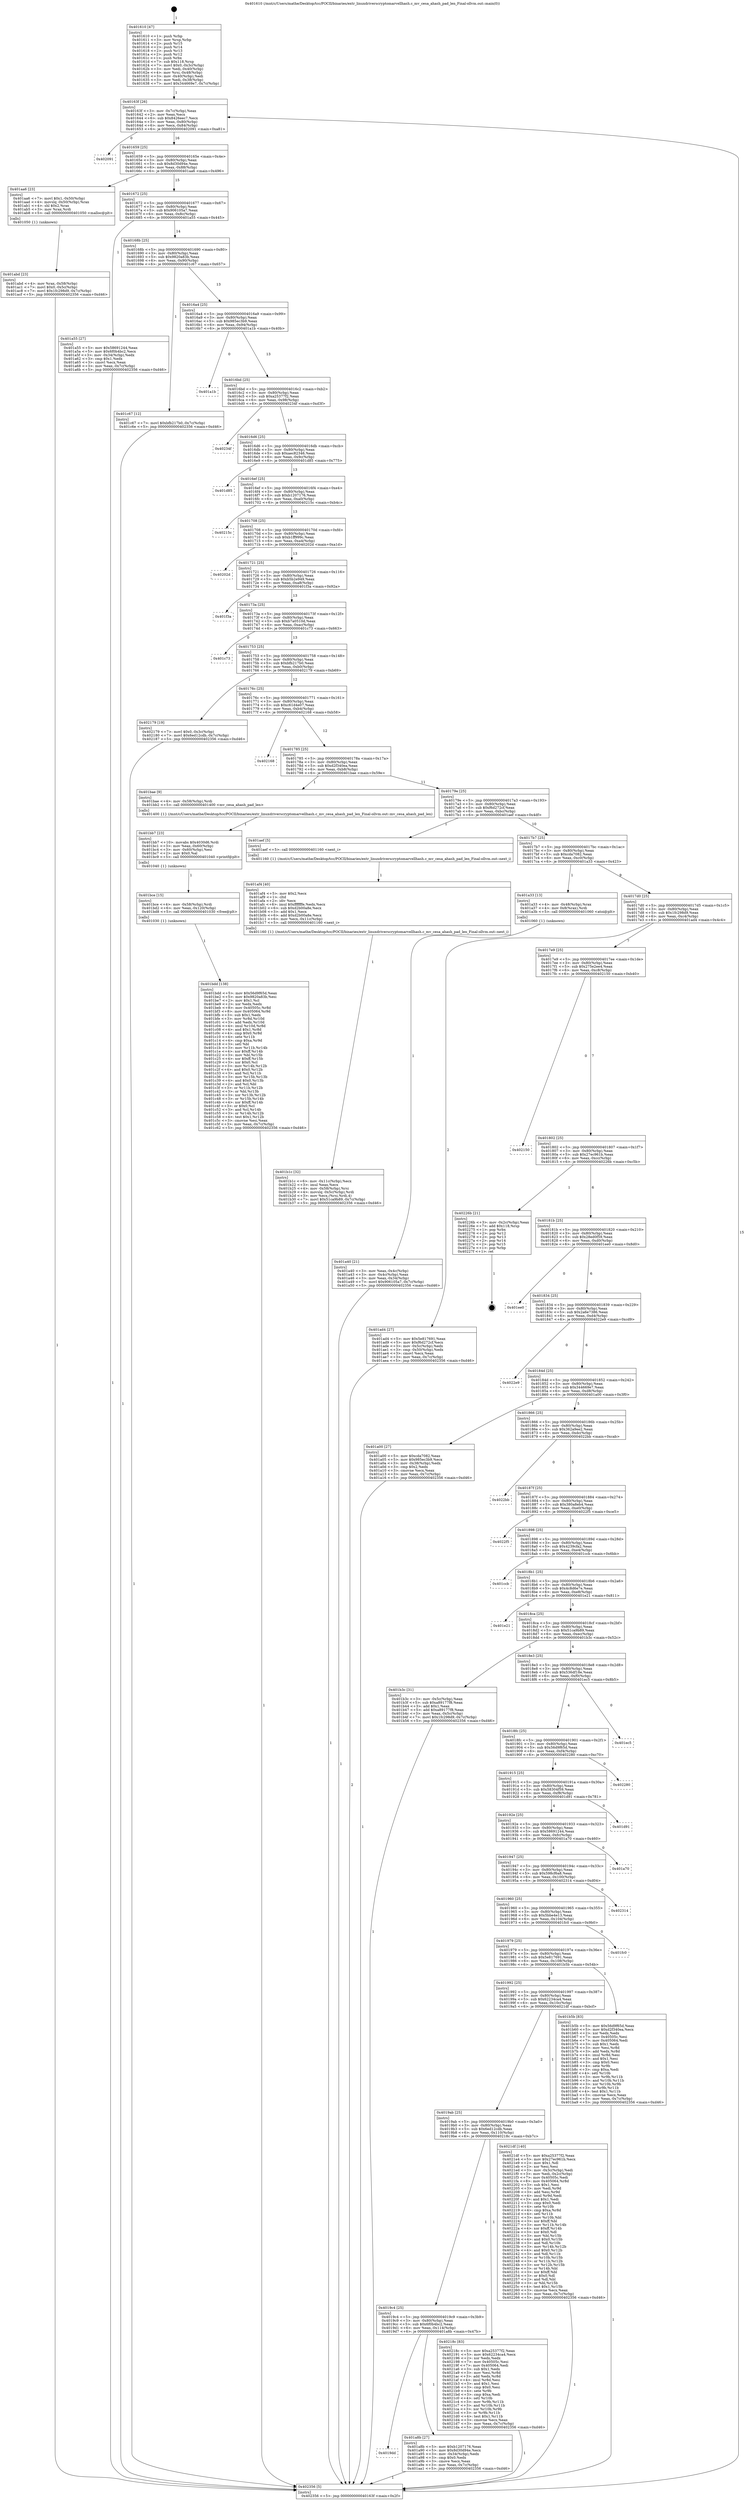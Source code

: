 digraph "0x401610" {
  label = "0x401610 (/mnt/c/Users/mathe/Desktop/tcc/POCII/binaries/extr_linuxdriverscryptomarvellhash.c_mv_cesa_ahash_pad_len_Final-ollvm.out::main(0))"
  labelloc = "t"
  node[shape=record]

  Entry [label="",width=0.3,height=0.3,shape=circle,fillcolor=black,style=filled]
  "0x40163f" [label="{
     0x40163f [26]\l
     | [instrs]\l
     &nbsp;&nbsp;0x40163f \<+3\>: mov -0x7c(%rbp),%eax\l
     &nbsp;&nbsp;0x401642 \<+2\>: mov %eax,%ecx\l
     &nbsp;&nbsp;0x401644 \<+6\>: sub $0x8426eec7,%ecx\l
     &nbsp;&nbsp;0x40164a \<+3\>: mov %eax,-0x80(%rbp)\l
     &nbsp;&nbsp;0x40164d \<+6\>: mov %ecx,-0x84(%rbp)\l
     &nbsp;&nbsp;0x401653 \<+6\>: je 0000000000402091 \<main+0xa81\>\l
  }"]
  "0x402091" [label="{
     0x402091\l
  }", style=dashed]
  "0x401659" [label="{
     0x401659 [25]\l
     | [instrs]\l
     &nbsp;&nbsp;0x401659 \<+5\>: jmp 000000000040165e \<main+0x4e\>\l
     &nbsp;&nbsp;0x40165e \<+3\>: mov -0x80(%rbp),%eax\l
     &nbsp;&nbsp;0x401661 \<+5\>: sub $0x8d30d94e,%eax\l
     &nbsp;&nbsp;0x401666 \<+6\>: mov %eax,-0x88(%rbp)\l
     &nbsp;&nbsp;0x40166c \<+6\>: je 0000000000401aa6 \<main+0x496\>\l
  }"]
  Exit [label="",width=0.3,height=0.3,shape=circle,fillcolor=black,style=filled,peripheries=2]
  "0x401aa6" [label="{
     0x401aa6 [23]\l
     | [instrs]\l
     &nbsp;&nbsp;0x401aa6 \<+7\>: movl $0x1,-0x50(%rbp)\l
     &nbsp;&nbsp;0x401aad \<+4\>: movslq -0x50(%rbp),%rax\l
     &nbsp;&nbsp;0x401ab1 \<+4\>: shl $0x2,%rax\l
     &nbsp;&nbsp;0x401ab5 \<+3\>: mov %rax,%rdi\l
     &nbsp;&nbsp;0x401ab8 \<+5\>: call 0000000000401050 \<malloc@plt\>\l
     | [calls]\l
     &nbsp;&nbsp;0x401050 \{1\} (unknown)\l
  }"]
  "0x401672" [label="{
     0x401672 [25]\l
     | [instrs]\l
     &nbsp;&nbsp;0x401672 \<+5\>: jmp 0000000000401677 \<main+0x67\>\l
     &nbsp;&nbsp;0x401677 \<+3\>: mov -0x80(%rbp),%eax\l
     &nbsp;&nbsp;0x40167a \<+5\>: sub $0x906105a7,%eax\l
     &nbsp;&nbsp;0x40167f \<+6\>: mov %eax,-0x8c(%rbp)\l
     &nbsp;&nbsp;0x401685 \<+6\>: je 0000000000401a55 \<main+0x445\>\l
  }"]
  "0x401bdd" [label="{
     0x401bdd [138]\l
     | [instrs]\l
     &nbsp;&nbsp;0x401bdd \<+5\>: mov $0x56d9f65d,%eax\l
     &nbsp;&nbsp;0x401be2 \<+5\>: mov $0x9820a83b,%esi\l
     &nbsp;&nbsp;0x401be7 \<+2\>: mov $0x1,%cl\l
     &nbsp;&nbsp;0x401be9 \<+2\>: xor %edx,%edx\l
     &nbsp;&nbsp;0x401beb \<+8\>: mov 0x40505c,%r8d\l
     &nbsp;&nbsp;0x401bf3 \<+8\>: mov 0x405064,%r9d\l
     &nbsp;&nbsp;0x401bfb \<+3\>: sub $0x1,%edx\l
     &nbsp;&nbsp;0x401bfe \<+3\>: mov %r8d,%r10d\l
     &nbsp;&nbsp;0x401c01 \<+3\>: add %edx,%r10d\l
     &nbsp;&nbsp;0x401c04 \<+4\>: imul %r10d,%r8d\l
     &nbsp;&nbsp;0x401c08 \<+4\>: and $0x1,%r8d\l
     &nbsp;&nbsp;0x401c0c \<+4\>: cmp $0x0,%r8d\l
     &nbsp;&nbsp;0x401c10 \<+4\>: sete %r11b\l
     &nbsp;&nbsp;0x401c14 \<+4\>: cmp $0xa,%r9d\l
     &nbsp;&nbsp;0x401c18 \<+3\>: setl %bl\l
     &nbsp;&nbsp;0x401c1b \<+3\>: mov %r11b,%r14b\l
     &nbsp;&nbsp;0x401c1e \<+4\>: xor $0xff,%r14b\l
     &nbsp;&nbsp;0x401c22 \<+3\>: mov %bl,%r15b\l
     &nbsp;&nbsp;0x401c25 \<+4\>: xor $0xff,%r15b\l
     &nbsp;&nbsp;0x401c29 \<+3\>: xor $0x0,%cl\l
     &nbsp;&nbsp;0x401c2c \<+3\>: mov %r14b,%r12b\l
     &nbsp;&nbsp;0x401c2f \<+4\>: and $0x0,%r12b\l
     &nbsp;&nbsp;0x401c33 \<+3\>: and %cl,%r11b\l
     &nbsp;&nbsp;0x401c36 \<+3\>: mov %r15b,%r13b\l
     &nbsp;&nbsp;0x401c39 \<+4\>: and $0x0,%r13b\l
     &nbsp;&nbsp;0x401c3d \<+2\>: and %cl,%bl\l
     &nbsp;&nbsp;0x401c3f \<+3\>: or %r11b,%r12b\l
     &nbsp;&nbsp;0x401c42 \<+3\>: or %bl,%r13b\l
     &nbsp;&nbsp;0x401c45 \<+3\>: xor %r13b,%r12b\l
     &nbsp;&nbsp;0x401c48 \<+3\>: or %r15b,%r14b\l
     &nbsp;&nbsp;0x401c4b \<+4\>: xor $0xff,%r14b\l
     &nbsp;&nbsp;0x401c4f \<+3\>: or $0x0,%cl\l
     &nbsp;&nbsp;0x401c52 \<+3\>: and %cl,%r14b\l
     &nbsp;&nbsp;0x401c55 \<+3\>: or %r14b,%r12b\l
     &nbsp;&nbsp;0x401c58 \<+4\>: test $0x1,%r12b\l
     &nbsp;&nbsp;0x401c5c \<+3\>: cmovne %esi,%eax\l
     &nbsp;&nbsp;0x401c5f \<+3\>: mov %eax,-0x7c(%rbp)\l
     &nbsp;&nbsp;0x401c62 \<+5\>: jmp 0000000000402356 \<main+0xd46\>\l
  }"]
  "0x401a55" [label="{
     0x401a55 [27]\l
     | [instrs]\l
     &nbsp;&nbsp;0x401a55 \<+5\>: mov $0x58691244,%eax\l
     &nbsp;&nbsp;0x401a5a \<+5\>: mov $0x6f0b4bc2,%ecx\l
     &nbsp;&nbsp;0x401a5f \<+3\>: mov -0x34(%rbp),%edx\l
     &nbsp;&nbsp;0x401a62 \<+3\>: cmp $0x1,%edx\l
     &nbsp;&nbsp;0x401a65 \<+3\>: cmovl %ecx,%eax\l
     &nbsp;&nbsp;0x401a68 \<+3\>: mov %eax,-0x7c(%rbp)\l
     &nbsp;&nbsp;0x401a6b \<+5\>: jmp 0000000000402356 \<main+0xd46\>\l
  }"]
  "0x40168b" [label="{
     0x40168b [25]\l
     | [instrs]\l
     &nbsp;&nbsp;0x40168b \<+5\>: jmp 0000000000401690 \<main+0x80\>\l
     &nbsp;&nbsp;0x401690 \<+3\>: mov -0x80(%rbp),%eax\l
     &nbsp;&nbsp;0x401693 \<+5\>: sub $0x9820a83b,%eax\l
     &nbsp;&nbsp;0x401698 \<+6\>: mov %eax,-0x90(%rbp)\l
     &nbsp;&nbsp;0x40169e \<+6\>: je 0000000000401c67 \<main+0x657\>\l
  }"]
  "0x401bce" [label="{
     0x401bce [15]\l
     | [instrs]\l
     &nbsp;&nbsp;0x401bce \<+4\>: mov -0x58(%rbp),%rdi\l
     &nbsp;&nbsp;0x401bd2 \<+6\>: mov %eax,-0x120(%rbp)\l
     &nbsp;&nbsp;0x401bd8 \<+5\>: call 0000000000401030 \<free@plt\>\l
     | [calls]\l
     &nbsp;&nbsp;0x401030 \{1\} (unknown)\l
  }"]
  "0x401c67" [label="{
     0x401c67 [12]\l
     | [instrs]\l
     &nbsp;&nbsp;0x401c67 \<+7\>: movl $0xbfb217b0,-0x7c(%rbp)\l
     &nbsp;&nbsp;0x401c6e \<+5\>: jmp 0000000000402356 \<main+0xd46\>\l
  }"]
  "0x4016a4" [label="{
     0x4016a4 [25]\l
     | [instrs]\l
     &nbsp;&nbsp;0x4016a4 \<+5\>: jmp 00000000004016a9 \<main+0x99\>\l
     &nbsp;&nbsp;0x4016a9 \<+3\>: mov -0x80(%rbp),%eax\l
     &nbsp;&nbsp;0x4016ac \<+5\>: sub $0x985ec3b9,%eax\l
     &nbsp;&nbsp;0x4016b1 \<+6\>: mov %eax,-0x94(%rbp)\l
     &nbsp;&nbsp;0x4016b7 \<+6\>: je 0000000000401a1b \<main+0x40b\>\l
  }"]
  "0x401bb7" [label="{
     0x401bb7 [23]\l
     | [instrs]\l
     &nbsp;&nbsp;0x401bb7 \<+10\>: movabs $0x4030d6,%rdi\l
     &nbsp;&nbsp;0x401bc1 \<+3\>: mov %eax,-0x60(%rbp)\l
     &nbsp;&nbsp;0x401bc4 \<+3\>: mov -0x60(%rbp),%esi\l
     &nbsp;&nbsp;0x401bc7 \<+2\>: mov $0x0,%al\l
     &nbsp;&nbsp;0x401bc9 \<+5\>: call 0000000000401040 \<printf@plt\>\l
     | [calls]\l
     &nbsp;&nbsp;0x401040 \{1\} (unknown)\l
  }"]
  "0x401a1b" [label="{
     0x401a1b\l
  }", style=dashed]
  "0x4016bd" [label="{
     0x4016bd [25]\l
     | [instrs]\l
     &nbsp;&nbsp;0x4016bd \<+5\>: jmp 00000000004016c2 \<main+0xb2\>\l
     &nbsp;&nbsp;0x4016c2 \<+3\>: mov -0x80(%rbp),%eax\l
     &nbsp;&nbsp;0x4016c5 \<+5\>: sub $0xa25377f2,%eax\l
     &nbsp;&nbsp;0x4016ca \<+6\>: mov %eax,-0x98(%rbp)\l
     &nbsp;&nbsp;0x4016d0 \<+6\>: je 000000000040234f \<main+0xd3f\>\l
  }"]
  "0x401b1c" [label="{
     0x401b1c [32]\l
     | [instrs]\l
     &nbsp;&nbsp;0x401b1c \<+6\>: mov -0x11c(%rbp),%ecx\l
     &nbsp;&nbsp;0x401b22 \<+3\>: imul %eax,%ecx\l
     &nbsp;&nbsp;0x401b25 \<+4\>: mov -0x58(%rbp),%rsi\l
     &nbsp;&nbsp;0x401b29 \<+4\>: movslq -0x5c(%rbp),%rdi\l
     &nbsp;&nbsp;0x401b2d \<+3\>: mov %ecx,(%rsi,%rdi,4)\l
     &nbsp;&nbsp;0x401b30 \<+7\>: movl $0x51ca9b89,-0x7c(%rbp)\l
     &nbsp;&nbsp;0x401b37 \<+5\>: jmp 0000000000402356 \<main+0xd46\>\l
  }"]
  "0x40234f" [label="{
     0x40234f\l
  }", style=dashed]
  "0x4016d6" [label="{
     0x4016d6 [25]\l
     | [instrs]\l
     &nbsp;&nbsp;0x4016d6 \<+5\>: jmp 00000000004016db \<main+0xcb\>\l
     &nbsp;&nbsp;0x4016db \<+3\>: mov -0x80(%rbp),%eax\l
     &nbsp;&nbsp;0x4016de \<+5\>: sub $0xaec82346,%eax\l
     &nbsp;&nbsp;0x4016e3 \<+6\>: mov %eax,-0x9c(%rbp)\l
     &nbsp;&nbsp;0x4016e9 \<+6\>: je 0000000000401d85 \<main+0x775\>\l
  }"]
  "0x401af4" [label="{
     0x401af4 [40]\l
     | [instrs]\l
     &nbsp;&nbsp;0x401af4 \<+5\>: mov $0x2,%ecx\l
     &nbsp;&nbsp;0x401af9 \<+1\>: cltd\l
     &nbsp;&nbsp;0x401afa \<+2\>: idiv %ecx\l
     &nbsp;&nbsp;0x401afc \<+6\>: imul $0xfffffffe,%edx,%ecx\l
     &nbsp;&nbsp;0x401b02 \<+6\>: sub $0xd2b00a8e,%ecx\l
     &nbsp;&nbsp;0x401b08 \<+3\>: add $0x1,%ecx\l
     &nbsp;&nbsp;0x401b0b \<+6\>: add $0xd2b00a8e,%ecx\l
     &nbsp;&nbsp;0x401b11 \<+6\>: mov %ecx,-0x11c(%rbp)\l
     &nbsp;&nbsp;0x401b17 \<+5\>: call 0000000000401160 \<next_i\>\l
     | [calls]\l
     &nbsp;&nbsp;0x401160 \{1\} (/mnt/c/Users/mathe/Desktop/tcc/POCII/binaries/extr_linuxdriverscryptomarvellhash.c_mv_cesa_ahash_pad_len_Final-ollvm.out::next_i)\l
  }"]
  "0x401d85" [label="{
     0x401d85\l
  }", style=dashed]
  "0x4016ef" [label="{
     0x4016ef [25]\l
     | [instrs]\l
     &nbsp;&nbsp;0x4016ef \<+5\>: jmp 00000000004016f4 \<main+0xe4\>\l
     &nbsp;&nbsp;0x4016f4 \<+3\>: mov -0x80(%rbp),%eax\l
     &nbsp;&nbsp;0x4016f7 \<+5\>: sub $0xb1207176,%eax\l
     &nbsp;&nbsp;0x4016fc \<+6\>: mov %eax,-0xa0(%rbp)\l
     &nbsp;&nbsp;0x401702 \<+6\>: je 000000000040215c \<main+0xb4c\>\l
  }"]
  "0x401abd" [label="{
     0x401abd [23]\l
     | [instrs]\l
     &nbsp;&nbsp;0x401abd \<+4\>: mov %rax,-0x58(%rbp)\l
     &nbsp;&nbsp;0x401ac1 \<+7\>: movl $0x0,-0x5c(%rbp)\l
     &nbsp;&nbsp;0x401ac8 \<+7\>: movl $0x1fc298d9,-0x7c(%rbp)\l
     &nbsp;&nbsp;0x401acf \<+5\>: jmp 0000000000402356 \<main+0xd46\>\l
  }"]
  "0x40215c" [label="{
     0x40215c\l
  }", style=dashed]
  "0x401708" [label="{
     0x401708 [25]\l
     | [instrs]\l
     &nbsp;&nbsp;0x401708 \<+5\>: jmp 000000000040170d \<main+0xfd\>\l
     &nbsp;&nbsp;0x40170d \<+3\>: mov -0x80(%rbp),%eax\l
     &nbsp;&nbsp;0x401710 \<+5\>: sub $0xb1ff999c,%eax\l
     &nbsp;&nbsp;0x401715 \<+6\>: mov %eax,-0xa4(%rbp)\l
     &nbsp;&nbsp;0x40171b \<+6\>: je 000000000040202d \<main+0xa1d\>\l
  }"]
  "0x4019dd" [label="{
     0x4019dd\l
  }", style=dashed]
  "0x40202d" [label="{
     0x40202d\l
  }", style=dashed]
  "0x401721" [label="{
     0x401721 [25]\l
     | [instrs]\l
     &nbsp;&nbsp;0x401721 \<+5\>: jmp 0000000000401726 \<main+0x116\>\l
     &nbsp;&nbsp;0x401726 \<+3\>: mov -0x80(%rbp),%eax\l
     &nbsp;&nbsp;0x401729 \<+5\>: sub $0xb5b2e949,%eax\l
     &nbsp;&nbsp;0x40172e \<+6\>: mov %eax,-0xa8(%rbp)\l
     &nbsp;&nbsp;0x401734 \<+6\>: je 0000000000401f3a \<main+0x92a\>\l
  }"]
  "0x401a8b" [label="{
     0x401a8b [27]\l
     | [instrs]\l
     &nbsp;&nbsp;0x401a8b \<+5\>: mov $0xb1207176,%eax\l
     &nbsp;&nbsp;0x401a90 \<+5\>: mov $0x8d30d94e,%ecx\l
     &nbsp;&nbsp;0x401a95 \<+3\>: mov -0x34(%rbp),%edx\l
     &nbsp;&nbsp;0x401a98 \<+3\>: cmp $0x0,%edx\l
     &nbsp;&nbsp;0x401a9b \<+3\>: cmove %ecx,%eax\l
     &nbsp;&nbsp;0x401a9e \<+3\>: mov %eax,-0x7c(%rbp)\l
     &nbsp;&nbsp;0x401aa1 \<+5\>: jmp 0000000000402356 \<main+0xd46\>\l
  }"]
  "0x401f3a" [label="{
     0x401f3a\l
  }", style=dashed]
  "0x40173a" [label="{
     0x40173a [25]\l
     | [instrs]\l
     &nbsp;&nbsp;0x40173a \<+5\>: jmp 000000000040173f \<main+0x12f\>\l
     &nbsp;&nbsp;0x40173f \<+3\>: mov -0x80(%rbp),%eax\l
     &nbsp;&nbsp;0x401742 \<+5\>: sub $0xb7a0510d,%eax\l
     &nbsp;&nbsp;0x401747 \<+6\>: mov %eax,-0xac(%rbp)\l
     &nbsp;&nbsp;0x40174d \<+6\>: je 0000000000401c73 \<main+0x663\>\l
  }"]
  "0x4019c4" [label="{
     0x4019c4 [25]\l
     | [instrs]\l
     &nbsp;&nbsp;0x4019c4 \<+5\>: jmp 00000000004019c9 \<main+0x3b9\>\l
     &nbsp;&nbsp;0x4019c9 \<+3\>: mov -0x80(%rbp),%eax\l
     &nbsp;&nbsp;0x4019cc \<+5\>: sub $0x6f0b4bc2,%eax\l
     &nbsp;&nbsp;0x4019d1 \<+6\>: mov %eax,-0x114(%rbp)\l
     &nbsp;&nbsp;0x4019d7 \<+6\>: je 0000000000401a8b \<main+0x47b\>\l
  }"]
  "0x401c73" [label="{
     0x401c73\l
  }", style=dashed]
  "0x401753" [label="{
     0x401753 [25]\l
     | [instrs]\l
     &nbsp;&nbsp;0x401753 \<+5\>: jmp 0000000000401758 \<main+0x148\>\l
     &nbsp;&nbsp;0x401758 \<+3\>: mov -0x80(%rbp),%eax\l
     &nbsp;&nbsp;0x40175b \<+5\>: sub $0xbfb217b0,%eax\l
     &nbsp;&nbsp;0x401760 \<+6\>: mov %eax,-0xb0(%rbp)\l
     &nbsp;&nbsp;0x401766 \<+6\>: je 0000000000402179 \<main+0xb69\>\l
  }"]
  "0x40218c" [label="{
     0x40218c [83]\l
     | [instrs]\l
     &nbsp;&nbsp;0x40218c \<+5\>: mov $0xa25377f2,%eax\l
     &nbsp;&nbsp;0x402191 \<+5\>: mov $0x62234ca4,%ecx\l
     &nbsp;&nbsp;0x402196 \<+2\>: xor %edx,%edx\l
     &nbsp;&nbsp;0x402198 \<+7\>: mov 0x40505c,%esi\l
     &nbsp;&nbsp;0x40219f \<+7\>: mov 0x405064,%edi\l
     &nbsp;&nbsp;0x4021a6 \<+3\>: sub $0x1,%edx\l
     &nbsp;&nbsp;0x4021a9 \<+3\>: mov %esi,%r8d\l
     &nbsp;&nbsp;0x4021ac \<+3\>: add %edx,%r8d\l
     &nbsp;&nbsp;0x4021af \<+4\>: imul %r8d,%esi\l
     &nbsp;&nbsp;0x4021b3 \<+3\>: and $0x1,%esi\l
     &nbsp;&nbsp;0x4021b6 \<+3\>: cmp $0x0,%esi\l
     &nbsp;&nbsp;0x4021b9 \<+4\>: sete %r9b\l
     &nbsp;&nbsp;0x4021bd \<+3\>: cmp $0xa,%edi\l
     &nbsp;&nbsp;0x4021c0 \<+4\>: setl %r10b\l
     &nbsp;&nbsp;0x4021c4 \<+3\>: mov %r9b,%r11b\l
     &nbsp;&nbsp;0x4021c7 \<+3\>: and %r10b,%r11b\l
     &nbsp;&nbsp;0x4021ca \<+3\>: xor %r10b,%r9b\l
     &nbsp;&nbsp;0x4021cd \<+3\>: or %r9b,%r11b\l
     &nbsp;&nbsp;0x4021d0 \<+4\>: test $0x1,%r11b\l
     &nbsp;&nbsp;0x4021d4 \<+3\>: cmovne %ecx,%eax\l
     &nbsp;&nbsp;0x4021d7 \<+3\>: mov %eax,-0x7c(%rbp)\l
     &nbsp;&nbsp;0x4021da \<+5\>: jmp 0000000000402356 \<main+0xd46\>\l
  }"]
  "0x402179" [label="{
     0x402179 [19]\l
     | [instrs]\l
     &nbsp;&nbsp;0x402179 \<+7\>: movl $0x0,-0x3c(%rbp)\l
     &nbsp;&nbsp;0x402180 \<+7\>: movl $0x6ed12cdb,-0x7c(%rbp)\l
     &nbsp;&nbsp;0x402187 \<+5\>: jmp 0000000000402356 \<main+0xd46\>\l
  }"]
  "0x40176c" [label="{
     0x40176c [25]\l
     | [instrs]\l
     &nbsp;&nbsp;0x40176c \<+5\>: jmp 0000000000401771 \<main+0x161\>\l
     &nbsp;&nbsp;0x401771 \<+3\>: mov -0x80(%rbp),%eax\l
     &nbsp;&nbsp;0x401774 \<+5\>: sub $0xc61d4e07,%eax\l
     &nbsp;&nbsp;0x401779 \<+6\>: mov %eax,-0xb4(%rbp)\l
     &nbsp;&nbsp;0x40177f \<+6\>: je 0000000000402168 \<main+0xb58\>\l
  }"]
  "0x4019ab" [label="{
     0x4019ab [25]\l
     | [instrs]\l
     &nbsp;&nbsp;0x4019ab \<+5\>: jmp 00000000004019b0 \<main+0x3a0\>\l
     &nbsp;&nbsp;0x4019b0 \<+3\>: mov -0x80(%rbp),%eax\l
     &nbsp;&nbsp;0x4019b3 \<+5\>: sub $0x6ed12cdb,%eax\l
     &nbsp;&nbsp;0x4019b8 \<+6\>: mov %eax,-0x110(%rbp)\l
     &nbsp;&nbsp;0x4019be \<+6\>: je 000000000040218c \<main+0xb7c\>\l
  }"]
  "0x402168" [label="{
     0x402168\l
  }", style=dashed]
  "0x401785" [label="{
     0x401785 [25]\l
     | [instrs]\l
     &nbsp;&nbsp;0x401785 \<+5\>: jmp 000000000040178a \<main+0x17a\>\l
     &nbsp;&nbsp;0x40178a \<+3\>: mov -0x80(%rbp),%eax\l
     &nbsp;&nbsp;0x40178d \<+5\>: sub $0xd2f340ea,%eax\l
     &nbsp;&nbsp;0x401792 \<+6\>: mov %eax,-0xb8(%rbp)\l
     &nbsp;&nbsp;0x401798 \<+6\>: je 0000000000401bae \<main+0x59e\>\l
  }"]
  "0x4021df" [label="{
     0x4021df [140]\l
     | [instrs]\l
     &nbsp;&nbsp;0x4021df \<+5\>: mov $0xa25377f2,%eax\l
     &nbsp;&nbsp;0x4021e4 \<+5\>: mov $0x27ec961b,%ecx\l
     &nbsp;&nbsp;0x4021e9 \<+2\>: mov $0x1,%dl\l
     &nbsp;&nbsp;0x4021eb \<+2\>: xor %esi,%esi\l
     &nbsp;&nbsp;0x4021ed \<+3\>: mov -0x3c(%rbp),%edi\l
     &nbsp;&nbsp;0x4021f0 \<+3\>: mov %edi,-0x2c(%rbp)\l
     &nbsp;&nbsp;0x4021f3 \<+7\>: mov 0x40505c,%edi\l
     &nbsp;&nbsp;0x4021fa \<+8\>: mov 0x405064,%r8d\l
     &nbsp;&nbsp;0x402202 \<+3\>: sub $0x1,%esi\l
     &nbsp;&nbsp;0x402205 \<+3\>: mov %edi,%r9d\l
     &nbsp;&nbsp;0x402208 \<+3\>: add %esi,%r9d\l
     &nbsp;&nbsp;0x40220b \<+4\>: imul %r9d,%edi\l
     &nbsp;&nbsp;0x40220f \<+3\>: and $0x1,%edi\l
     &nbsp;&nbsp;0x402212 \<+3\>: cmp $0x0,%edi\l
     &nbsp;&nbsp;0x402215 \<+4\>: sete %r10b\l
     &nbsp;&nbsp;0x402219 \<+4\>: cmp $0xa,%r8d\l
     &nbsp;&nbsp;0x40221d \<+4\>: setl %r11b\l
     &nbsp;&nbsp;0x402221 \<+3\>: mov %r10b,%bl\l
     &nbsp;&nbsp;0x402224 \<+3\>: xor $0xff,%bl\l
     &nbsp;&nbsp;0x402227 \<+3\>: mov %r11b,%r14b\l
     &nbsp;&nbsp;0x40222a \<+4\>: xor $0xff,%r14b\l
     &nbsp;&nbsp;0x40222e \<+3\>: xor $0x0,%dl\l
     &nbsp;&nbsp;0x402231 \<+3\>: mov %bl,%r15b\l
     &nbsp;&nbsp;0x402234 \<+4\>: and $0x0,%r15b\l
     &nbsp;&nbsp;0x402238 \<+3\>: and %dl,%r10b\l
     &nbsp;&nbsp;0x40223b \<+3\>: mov %r14b,%r12b\l
     &nbsp;&nbsp;0x40223e \<+4\>: and $0x0,%r12b\l
     &nbsp;&nbsp;0x402242 \<+3\>: and %dl,%r11b\l
     &nbsp;&nbsp;0x402245 \<+3\>: or %r10b,%r15b\l
     &nbsp;&nbsp;0x402248 \<+3\>: or %r11b,%r12b\l
     &nbsp;&nbsp;0x40224b \<+3\>: xor %r12b,%r15b\l
     &nbsp;&nbsp;0x40224e \<+3\>: or %r14b,%bl\l
     &nbsp;&nbsp;0x402251 \<+3\>: xor $0xff,%bl\l
     &nbsp;&nbsp;0x402254 \<+3\>: or $0x0,%dl\l
     &nbsp;&nbsp;0x402257 \<+2\>: and %dl,%bl\l
     &nbsp;&nbsp;0x402259 \<+3\>: or %bl,%r15b\l
     &nbsp;&nbsp;0x40225c \<+4\>: test $0x1,%r15b\l
     &nbsp;&nbsp;0x402260 \<+3\>: cmovne %ecx,%eax\l
     &nbsp;&nbsp;0x402263 \<+3\>: mov %eax,-0x7c(%rbp)\l
     &nbsp;&nbsp;0x402266 \<+5\>: jmp 0000000000402356 \<main+0xd46\>\l
  }"]
  "0x401bae" [label="{
     0x401bae [9]\l
     | [instrs]\l
     &nbsp;&nbsp;0x401bae \<+4\>: mov -0x58(%rbp),%rdi\l
     &nbsp;&nbsp;0x401bb2 \<+5\>: call 0000000000401400 \<mv_cesa_ahash_pad_len\>\l
     | [calls]\l
     &nbsp;&nbsp;0x401400 \{1\} (/mnt/c/Users/mathe/Desktop/tcc/POCII/binaries/extr_linuxdriverscryptomarvellhash.c_mv_cesa_ahash_pad_len_Final-ollvm.out::mv_cesa_ahash_pad_len)\l
  }"]
  "0x40179e" [label="{
     0x40179e [25]\l
     | [instrs]\l
     &nbsp;&nbsp;0x40179e \<+5\>: jmp 00000000004017a3 \<main+0x193\>\l
     &nbsp;&nbsp;0x4017a3 \<+3\>: mov -0x80(%rbp),%eax\l
     &nbsp;&nbsp;0x4017a6 \<+5\>: sub $0xf6d272cf,%eax\l
     &nbsp;&nbsp;0x4017ab \<+6\>: mov %eax,-0xbc(%rbp)\l
     &nbsp;&nbsp;0x4017b1 \<+6\>: je 0000000000401aef \<main+0x4df\>\l
  }"]
  "0x401992" [label="{
     0x401992 [25]\l
     | [instrs]\l
     &nbsp;&nbsp;0x401992 \<+5\>: jmp 0000000000401997 \<main+0x387\>\l
     &nbsp;&nbsp;0x401997 \<+3\>: mov -0x80(%rbp),%eax\l
     &nbsp;&nbsp;0x40199a \<+5\>: sub $0x62234ca4,%eax\l
     &nbsp;&nbsp;0x40199f \<+6\>: mov %eax,-0x10c(%rbp)\l
     &nbsp;&nbsp;0x4019a5 \<+6\>: je 00000000004021df \<main+0xbcf\>\l
  }"]
  "0x401aef" [label="{
     0x401aef [5]\l
     | [instrs]\l
     &nbsp;&nbsp;0x401aef \<+5\>: call 0000000000401160 \<next_i\>\l
     | [calls]\l
     &nbsp;&nbsp;0x401160 \{1\} (/mnt/c/Users/mathe/Desktop/tcc/POCII/binaries/extr_linuxdriverscryptomarvellhash.c_mv_cesa_ahash_pad_len_Final-ollvm.out::next_i)\l
  }"]
  "0x4017b7" [label="{
     0x4017b7 [25]\l
     | [instrs]\l
     &nbsp;&nbsp;0x4017b7 \<+5\>: jmp 00000000004017bc \<main+0x1ac\>\l
     &nbsp;&nbsp;0x4017bc \<+3\>: mov -0x80(%rbp),%eax\l
     &nbsp;&nbsp;0x4017bf \<+5\>: sub $0xcda7082,%eax\l
     &nbsp;&nbsp;0x4017c4 \<+6\>: mov %eax,-0xc0(%rbp)\l
     &nbsp;&nbsp;0x4017ca \<+6\>: je 0000000000401a33 \<main+0x423\>\l
  }"]
  "0x401b5b" [label="{
     0x401b5b [83]\l
     | [instrs]\l
     &nbsp;&nbsp;0x401b5b \<+5\>: mov $0x56d9f65d,%eax\l
     &nbsp;&nbsp;0x401b60 \<+5\>: mov $0xd2f340ea,%ecx\l
     &nbsp;&nbsp;0x401b65 \<+2\>: xor %edx,%edx\l
     &nbsp;&nbsp;0x401b67 \<+7\>: mov 0x40505c,%esi\l
     &nbsp;&nbsp;0x401b6e \<+7\>: mov 0x405064,%edi\l
     &nbsp;&nbsp;0x401b75 \<+3\>: sub $0x1,%edx\l
     &nbsp;&nbsp;0x401b78 \<+3\>: mov %esi,%r8d\l
     &nbsp;&nbsp;0x401b7b \<+3\>: add %edx,%r8d\l
     &nbsp;&nbsp;0x401b7e \<+4\>: imul %r8d,%esi\l
     &nbsp;&nbsp;0x401b82 \<+3\>: and $0x1,%esi\l
     &nbsp;&nbsp;0x401b85 \<+3\>: cmp $0x0,%esi\l
     &nbsp;&nbsp;0x401b88 \<+4\>: sete %r9b\l
     &nbsp;&nbsp;0x401b8c \<+3\>: cmp $0xa,%edi\l
     &nbsp;&nbsp;0x401b8f \<+4\>: setl %r10b\l
     &nbsp;&nbsp;0x401b93 \<+3\>: mov %r9b,%r11b\l
     &nbsp;&nbsp;0x401b96 \<+3\>: and %r10b,%r11b\l
     &nbsp;&nbsp;0x401b99 \<+3\>: xor %r10b,%r9b\l
     &nbsp;&nbsp;0x401b9c \<+3\>: or %r9b,%r11b\l
     &nbsp;&nbsp;0x401b9f \<+4\>: test $0x1,%r11b\l
     &nbsp;&nbsp;0x401ba3 \<+3\>: cmovne %ecx,%eax\l
     &nbsp;&nbsp;0x401ba6 \<+3\>: mov %eax,-0x7c(%rbp)\l
     &nbsp;&nbsp;0x401ba9 \<+5\>: jmp 0000000000402356 \<main+0xd46\>\l
  }"]
  "0x401a33" [label="{
     0x401a33 [13]\l
     | [instrs]\l
     &nbsp;&nbsp;0x401a33 \<+4\>: mov -0x48(%rbp),%rax\l
     &nbsp;&nbsp;0x401a37 \<+4\>: mov 0x8(%rax),%rdi\l
     &nbsp;&nbsp;0x401a3b \<+5\>: call 0000000000401060 \<atoi@plt\>\l
     | [calls]\l
     &nbsp;&nbsp;0x401060 \{1\} (unknown)\l
  }"]
  "0x4017d0" [label="{
     0x4017d0 [25]\l
     | [instrs]\l
     &nbsp;&nbsp;0x4017d0 \<+5\>: jmp 00000000004017d5 \<main+0x1c5\>\l
     &nbsp;&nbsp;0x4017d5 \<+3\>: mov -0x80(%rbp),%eax\l
     &nbsp;&nbsp;0x4017d8 \<+5\>: sub $0x1fc298d9,%eax\l
     &nbsp;&nbsp;0x4017dd \<+6\>: mov %eax,-0xc4(%rbp)\l
     &nbsp;&nbsp;0x4017e3 \<+6\>: je 0000000000401ad4 \<main+0x4c4\>\l
  }"]
  "0x401979" [label="{
     0x401979 [25]\l
     | [instrs]\l
     &nbsp;&nbsp;0x401979 \<+5\>: jmp 000000000040197e \<main+0x36e\>\l
     &nbsp;&nbsp;0x40197e \<+3\>: mov -0x80(%rbp),%eax\l
     &nbsp;&nbsp;0x401981 \<+5\>: sub $0x5e817691,%eax\l
     &nbsp;&nbsp;0x401986 \<+6\>: mov %eax,-0x108(%rbp)\l
     &nbsp;&nbsp;0x40198c \<+6\>: je 0000000000401b5b \<main+0x54b\>\l
  }"]
  "0x401ad4" [label="{
     0x401ad4 [27]\l
     | [instrs]\l
     &nbsp;&nbsp;0x401ad4 \<+5\>: mov $0x5e817691,%eax\l
     &nbsp;&nbsp;0x401ad9 \<+5\>: mov $0xf6d272cf,%ecx\l
     &nbsp;&nbsp;0x401ade \<+3\>: mov -0x5c(%rbp),%edx\l
     &nbsp;&nbsp;0x401ae1 \<+3\>: cmp -0x50(%rbp),%edx\l
     &nbsp;&nbsp;0x401ae4 \<+3\>: cmovl %ecx,%eax\l
     &nbsp;&nbsp;0x401ae7 \<+3\>: mov %eax,-0x7c(%rbp)\l
     &nbsp;&nbsp;0x401aea \<+5\>: jmp 0000000000402356 \<main+0xd46\>\l
  }"]
  "0x4017e9" [label="{
     0x4017e9 [25]\l
     | [instrs]\l
     &nbsp;&nbsp;0x4017e9 \<+5\>: jmp 00000000004017ee \<main+0x1de\>\l
     &nbsp;&nbsp;0x4017ee \<+3\>: mov -0x80(%rbp),%eax\l
     &nbsp;&nbsp;0x4017f1 \<+5\>: sub $0x275e2ee4,%eax\l
     &nbsp;&nbsp;0x4017f6 \<+6\>: mov %eax,-0xc8(%rbp)\l
     &nbsp;&nbsp;0x4017fc \<+6\>: je 0000000000402150 \<main+0xb40\>\l
  }"]
  "0x401fc0" [label="{
     0x401fc0\l
  }", style=dashed]
  "0x402150" [label="{
     0x402150\l
  }", style=dashed]
  "0x401802" [label="{
     0x401802 [25]\l
     | [instrs]\l
     &nbsp;&nbsp;0x401802 \<+5\>: jmp 0000000000401807 \<main+0x1f7\>\l
     &nbsp;&nbsp;0x401807 \<+3\>: mov -0x80(%rbp),%eax\l
     &nbsp;&nbsp;0x40180a \<+5\>: sub $0x27ec961b,%eax\l
     &nbsp;&nbsp;0x40180f \<+6\>: mov %eax,-0xcc(%rbp)\l
     &nbsp;&nbsp;0x401815 \<+6\>: je 000000000040226b \<main+0xc5b\>\l
  }"]
  "0x401960" [label="{
     0x401960 [25]\l
     | [instrs]\l
     &nbsp;&nbsp;0x401960 \<+5\>: jmp 0000000000401965 \<main+0x355\>\l
     &nbsp;&nbsp;0x401965 \<+3\>: mov -0x80(%rbp),%eax\l
     &nbsp;&nbsp;0x401968 \<+5\>: sub $0x5bbe4e13,%eax\l
     &nbsp;&nbsp;0x40196d \<+6\>: mov %eax,-0x104(%rbp)\l
     &nbsp;&nbsp;0x401973 \<+6\>: je 0000000000401fc0 \<main+0x9b0\>\l
  }"]
  "0x40226b" [label="{
     0x40226b [21]\l
     | [instrs]\l
     &nbsp;&nbsp;0x40226b \<+3\>: mov -0x2c(%rbp),%eax\l
     &nbsp;&nbsp;0x40226e \<+7\>: add $0x118,%rsp\l
     &nbsp;&nbsp;0x402275 \<+1\>: pop %rbx\l
     &nbsp;&nbsp;0x402276 \<+2\>: pop %r12\l
     &nbsp;&nbsp;0x402278 \<+2\>: pop %r13\l
     &nbsp;&nbsp;0x40227a \<+2\>: pop %r14\l
     &nbsp;&nbsp;0x40227c \<+2\>: pop %r15\l
     &nbsp;&nbsp;0x40227e \<+1\>: pop %rbp\l
     &nbsp;&nbsp;0x40227f \<+1\>: ret\l
  }"]
  "0x40181b" [label="{
     0x40181b [25]\l
     | [instrs]\l
     &nbsp;&nbsp;0x40181b \<+5\>: jmp 0000000000401820 \<main+0x210\>\l
     &nbsp;&nbsp;0x401820 \<+3\>: mov -0x80(%rbp),%eax\l
     &nbsp;&nbsp;0x401823 \<+5\>: sub $0x28ed0f59,%eax\l
     &nbsp;&nbsp;0x401828 \<+6\>: mov %eax,-0xd0(%rbp)\l
     &nbsp;&nbsp;0x40182e \<+6\>: je 0000000000401ee0 \<main+0x8d0\>\l
  }"]
  "0x402314" [label="{
     0x402314\l
  }", style=dashed]
  "0x401ee0" [label="{
     0x401ee0\l
  }", style=dashed]
  "0x401834" [label="{
     0x401834 [25]\l
     | [instrs]\l
     &nbsp;&nbsp;0x401834 \<+5\>: jmp 0000000000401839 \<main+0x229\>\l
     &nbsp;&nbsp;0x401839 \<+3\>: mov -0x80(%rbp),%eax\l
     &nbsp;&nbsp;0x40183c \<+5\>: sub $0x2a6e7386,%eax\l
     &nbsp;&nbsp;0x401841 \<+6\>: mov %eax,-0xd4(%rbp)\l
     &nbsp;&nbsp;0x401847 \<+6\>: je 00000000004022e9 \<main+0xcd9\>\l
  }"]
  "0x401947" [label="{
     0x401947 [25]\l
     | [instrs]\l
     &nbsp;&nbsp;0x401947 \<+5\>: jmp 000000000040194c \<main+0x33c\>\l
     &nbsp;&nbsp;0x40194c \<+3\>: mov -0x80(%rbp),%eax\l
     &nbsp;&nbsp;0x40194f \<+5\>: sub $0x598cf6a8,%eax\l
     &nbsp;&nbsp;0x401954 \<+6\>: mov %eax,-0x100(%rbp)\l
     &nbsp;&nbsp;0x40195a \<+6\>: je 0000000000402314 \<main+0xd04\>\l
  }"]
  "0x4022e9" [label="{
     0x4022e9\l
  }", style=dashed]
  "0x40184d" [label="{
     0x40184d [25]\l
     | [instrs]\l
     &nbsp;&nbsp;0x40184d \<+5\>: jmp 0000000000401852 \<main+0x242\>\l
     &nbsp;&nbsp;0x401852 \<+3\>: mov -0x80(%rbp),%eax\l
     &nbsp;&nbsp;0x401855 \<+5\>: sub $0x344669e7,%eax\l
     &nbsp;&nbsp;0x40185a \<+6\>: mov %eax,-0xd8(%rbp)\l
     &nbsp;&nbsp;0x401860 \<+6\>: je 0000000000401a00 \<main+0x3f0\>\l
  }"]
  "0x401a70" [label="{
     0x401a70\l
  }", style=dashed]
  "0x401a00" [label="{
     0x401a00 [27]\l
     | [instrs]\l
     &nbsp;&nbsp;0x401a00 \<+5\>: mov $0xcda7082,%eax\l
     &nbsp;&nbsp;0x401a05 \<+5\>: mov $0x985ec3b9,%ecx\l
     &nbsp;&nbsp;0x401a0a \<+3\>: mov -0x38(%rbp),%edx\l
     &nbsp;&nbsp;0x401a0d \<+3\>: cmp $0x2,%edx\l
     &nbsp;&nbsp;0x401a10 \<+3\>: cmovne %ecx,%eax\l
     &nbsp;&nbsp;0x401a13 \<+3\>: mov %eax,-0x7c(%rbp)\l
     &nbsp;&nbsp;0x401a16 \<+5\>: jmp 0000000000402356 \<main+0xd46\>\l
  }"]
  "0x401866" [label="{
     0x401866 [25]\l
     | [instrs]\l
     &nbsp;&nbsp;0x401866 \<+5\>: jmp 000000000040186b \<main+0x25b\>\l
     &nbsp;&nbsp;0x40186b \<+3\>: mov -0x80(%rbp),%eax\l
     &nbsp;&nbsp;0x40186e \<+5\>: sub $0x362a9ee2,%eax\l
     &nbsp;&nbsp;0x401873 \<+6\>: mov %eax,-0xdc(%rbp)\l
     &nbsp;&nbsp;0x401879 \<+6\>: je 00000000004022bb \<main+0xcab\>\l
  }"]
  "0x402356" [label="{
     0x402356 [5]\l
     | [instrs]\l
     &nbsp;&nbsp;0x402356 \<+5\>: jmp 000000000040163f \<main+0x2f\>\l
  }"]
  "0x401610" [label="{
     0x401610 [47]\l
     | [instrs]\l
     &nbsp;&nbsp;0x401610 \<+1\>: push %rbp\l
     &nbsp;&nbsp;0x401611 \<+3\>: mov %rsp,%rbp\l
     &nbsp;&nbsp;0x401614 \<+2\>: push %r15\l
     &nbsp;&nbsp;0x401616 \<+2\>: push %r14\l
     &nbsp;&nbsp;0x401618 \<+2\>: push %r13\l
     &nbsp;&nbsp;0x40161a \<+2\>: push %r12\l
     &nbsp;&nbsp;0x40161c \<+1\>: push %rbx\l
     &nbsp;&nbsp;0x40161d \<+7\>: sub $0x118,%rsp\l
     &nbsp;&nbsp;0x401624 \<+7\>: movl $0x0,-0x3c(%rbp)\l
     &nbsp;&nbsp;0x40162b \<+3\>: mov %edi,-0x40(%rbp)\l
     &nbsp;&nbsp;0x40162e \<+4\>: mov %rsi,-0x48(%rbp)\l
     &nbsp;&nbsp;0x401632 \<+3\>: mov -0x40(%rbp),%edi\l
     &nbsp;&nbsp;0x401635 \<+3\>: mov %edi,-0x38(%rbp)\l
     &nbsp;&nbsp;0x401638 \<+7\>: movl $0x344669e7,-0x7c(%rbp)\l
  }"]
  "0x401a40" [label="{
     0x401a40 [21]\l
     | [instrs]\l
     &nbsp;&nbsp;0x401a40 \<+3\>: mov %eax,-0x4c(%rbp)\l
     &nbsp;&nbsp;0x401a43 \<+3\>: mov -0x4c(%rbp),%eax\l
     &nbsp;&nbsp;0x401a46 \<+3\>: mov %eax,-0x34(%rbp)\l
     &nbsp;&nbsp;0x401a49 \<+7\>: movl $0x906105a7,-0x7c(%rbp)\l
     &nbsp;&nbsp;0x401a50 \<+5\>: jmp 0000000000402356 \<main+0xd46\>\l
  }"]
  "0x40192e" [label="{
     0x40192e [25]\l
     | [instrs]\l
     &nbsp;&nbsp;0x40192e \<+5\>: jmp 0000000000401933 \<main+0x323\>\l
     &nbsp;&nbsp;0x401933 \<+3\>: mov -0x80(%rbp),%eax\l
     &nbsp;&nbsp;0x401936 \<+5\>: sub $0x58691244,%eax\l
     &nbsp;&nbsp;0x40193b \<+6\>: mov %eax,-0xfc(%rbp)\l
     &nbsp;&nbsp;0x401941 \<+6\>: je 0000000000401a70 \<main+0x460\>\l
  }"]
  "0x4022bb" [label="{
     0x4022bb\l
  }", style=dashed]
  "0x40187f" [label="{
     0x40187f [25]\l
     | [instrs]\l
     &nbsp;&nbsp;0x40187f \<+5\>: jmp 0000000000401884 \<main+0x274\>\l
     &nbsp;&nbsp;0x401884 \<+3\>: mov -0x80(%rbp),%eax\l
     &nbsp;&nbsp;0x401887 \<+5\>: sub $0x380a8eb4,%eax\l
     &nbsp;&nbsp;0x40188c \<+6\>: mov %eax,-0xe0(%rbp)\l
     &nbsp;&nbsp;0x401892 \<+6\>: je 00000000004022f5 \<main+0xce5\>\l
  }"]
  "0x401d91" [label="{
     0x401d91\l
  }", style=dashed]
  "0x4022f5" [label="{
     0x4022f5\l
  }", style=dashed]
  "0x401898" [label="{
     0x401898 [25]\l
     | [instrs]\l
     &nbsp;&nbsp;0x401898 \<+5\>: jmp 000000000040189d \<main+0x28d\>\l
     &nbsp;&nbsp;0x40189d \<+3\>: mov -0x80(%rbp),%eax\l
     &nbsp;&nbsp;0x4018a0 \<+5\>: sub $0x4239cfa2,%eax\l
     &nbsp;&nbsp;0x4018a5 \<+6\>: mov %eax,-0xe4(%rbp)\l
     &nbsp;&nbsp;0x4018ab \<+6\>: je 0000000000401ccb \<main+0x6bb\>\l
  }"]
  "0x401915" [label="{
     0x401915 [25]\l
     | [instrs]\l
     &nbsp;&nbsp;0x401915 \<+5\>: jmp 000000000040191a \<main+0x30a\>\l
     &nbsp;&nbsp;0x40191a \<+3\>: mov -0x80(%rbp),%eax\l
     &nbsp;&nbsp;0x40191d \<+5\>: sub $0x58304f59,%eax\l
     &nbsp;&nbsp;0x401922 \<+6\>: mov %eax,-0xf8(%rbp)\l
     &nbsp;&nbsp;0x401928 \<+6\>: je 0000000000401d91 \<main+0x781\>\l
  }"]
  "0x401ccb" [label="{
     0x401ccb\l
  }", style=dashed]
  "0x4018b1" [label="{
     0x4018b1 [25]\l
     | [instrs]\l
     &nbsp;&nbsp;0x4018b1 \<+5\>: jmp 00000000004018b6 \<main+0x2a6\>\l
     &nbsp;&nbsp;0x4018b6 \<+3\>: mov -0x80(%rbp),%eax\l
     &nbsp;&nbsp;0x4018b9 \<+5\>: sub $0x4c8d6e7e,%eax\l
     &nbsp;&nbsp;0x4018be \<+6\>: mov %eax,-0xe8(%rbp)\l
     &nbsp;&nbsp;0x4018c4 \<+6\>: je 0000000000401e21 \<main+0x811\>\l
  }"]
  "0x402280" [label="{
     0x402280\l
  }", style=dashed]
  "0x401e21" [label="{
     0x401e21\l
  }", style=dashed]
  "0x4018ca" [label="{
     0x4018ca [25]\l
     | [instrs]\l
     &nbsp;&nbsp;0x4018ca \<+5\>: jmp 00000000004018cf \<main+0x2bf\>\l
     &nbsp;&nbsp;0x4018cf \<+3\>: mov -0x80(%rbp),%eax\l
     &nbsp;&nbsp;0x4018d2 \<+5\>: sub $0x51ca9b89,%eax\l
     &nbsp;&nbsp;0x4018d7 \<+6\>: mov %eax,-0xec(%rbp)\l
     &nbsp;&nbsp;0x4018dd \<+6\>: je 0000000000401b3c \<main+0x52c\>\l
  }"]
  "0x4018fc" [label="{
     0x4018fc [25]\l
     | [instrs]\l
     &nbsp;&nbsp;0x4018fc \<+5\>: jmp 0000000000401901 \<main+0x2f1\>\l
     &nbsp;&nbsp;0x401901 \<+3\>: mov -0x80(%rbp),%eax\l
     &nbsp;&nbsp;0x401904 \<+5\>: sub $0x56d9f65d,%eax\l
     &nbsp;&nbsp;0x401909 \<+6\>: mov %eax,-0xf4(%rbp)\l
     &nbsp;&nbsp;0x40190f \<+6\>: je 0000000000402280 \<main+0xc70\>\l
  }"]
  "0x401b3c" [label="{
     0x401b3c [31]\l
     | [instrs]\l
     &nbsp;&nbsp;0x401b3c \<+3\>: mov -0x5c(%rbp),%eax\l
     &nbsp;&nbsp;0x401b3f \<+5\>: sub $0xa89177f8,%eax\l
     &nbsp;&nbsp;0x401b44 \<+3\>: add $0x1,%eax\l
     &nbsp;&nbsp;0x401b47 \<+5\>: add $0xa89177f8,%eax\l
     &nbsp;&nbsp;0x401b4c \<+3\>: mov %eax,-0x5c(%rbp)\l
     &nbsp;&nbsp;0x401b4f \<+7\>: movl $0x1fc298d9,-0x7c(%rbp)\l
     &nbsp;&nbsp;0x401b56 \<+5\>: jmp 0000000000402356 \<main+0xd46\>\l
  }"]
  "0x4018e3" [label="{
     0x4018e3 [25]\l
     | [instrs]\l
     &nbsp;&nbsp;0x4018e3 \<+5\>: jmp 00000000004018e8 \<main+0x2d8\>\l
     &nbsp;&nbsp;0x4018e8 \<+3\>: mov -0x80(%rbp),%eax\l
     &nbsp;&nbsp;0x4018eb \<+5\>: sub $0x536df18e,%eax\l
     &nbsp;&nbsp;0x4018f0 \<+6\>: mov %eax,-0xf0(%rbp)\l
     &nbsp;&nbsp;0x4018f6 \<+6\>: je 0000000000401ec5 \<main+0x8b5\>\l
  }"]
  "0x401ec5" [label="{
     0x401ec5\l
  }", style=dashed]
  Entry -> "0x401610" [label=" 1"]
  "0x40163f" -> "0x402091" [label=" 0"]
  "0x40163f" -> "0x401659" [label=" 16"]
  "0x40226b" -> Exit [label=" 1"]
  "0x401659" -> "0x401aa6" [label=" 1"]
  "0x401659" -> "0x401672" [label=" 15"]
  "0x4021df" -> "0x402356" [label=" 1"]
  "0x401672" -> "0x401a55" [label=" 1"]
  "0x401672" -> "0x40168b" [label=" 14"]
  "0x40218c" -> "0x402356" [label=" 1"]
  "0x40168b" -> "0x401c67" [label=" 1"]
  "0x40168b" -> "0x4016a4" [label=" 13"]
  "0x402179" -> "0x402356" [label=" 1"]
  "0x4016a4" -> "0x401a1b" [label=" 0"]
  "0x4016a4" -> "0x4016bd" [label=" 13"]
  "0x401c67" -> "0x402356" [label=" 1"]
  "0x4016bd" -> "0x40234f" [label=" 0"]
  "0x4016bd" -> "0x4016d6" [label=" 13"]
  "0x401bdd" -> "0x402356" [label=" 1"]
  "0x4016d6" -> "0x401d85" [label=" 0"]
  "0x4016d6" -> "0x4016ef" [label=" 13"]
  "0x401bce" -> "0x401bdd" [label=" 1"]
  "0x4016ef" -> "0x40215c" [label=" 0"]
  "0x4016ef" -> "0x401708" [label=" 13"]
  "0x401bb7" -> "0x401bce" [label=" 1"]
  "0x401708" -> "0x40202d" [label=" 0"]
  "0x401708" -> "0x401721" [label=" 13"]
  "0x401bae" -> "0x401bb7" [label=" 1"]
  "0x401721" -> "0x401f3a" [label=" 0"]
  "0x401721" -> "0x40173a" [label=" 13"]
  "0x401b5b" -> "0x402356" [label=" 1"]
  "0x40173a" -> "0x401c73" [label=" 0"]
  "0x40173a" -> "0x401753" [label=" 13"]
  "0x401b1c" -> "0x402356" [label=" 1"]
  "0x401753" -> "0x402179" [label=" 1"]
  "0x401753" -> "0x40176c" [label=" 12"]
  "0x401af4" -> "0x401b1c" [label=" 1"]
  "0x40176c" -> "0x402168" [label=" 0"]
  "0x40176c" -> "0x401785" [label=" 12"]
  "0x401ad4" -> "0x402356" [label=" 2"]
  "0x401785" -> "0x401bae" [label=" 1"]
  "0x401785" -> "0x40179e" [label=" 11"]
  "0x401abd" -> "0x402356" [label=" 1"]
  "0x40179e" -> "0x401aef" [label=" 1"]
  "0x40179e" -> "0x4017b7" [label=" 10"]
  "0x401a8b" -> "0x402356" [label=" 1"]
  "0x4017b7" -> "0x401a33" [label=" 1"]
  "0x4017b7" -> "0x4017d0" [label=" 9"]
  "0x4019c4" -> "0x4019dd" [label=" 0"]
  "0x4017d0" -> "0x401ad4" [label=" 2"]
  "0x4017d0" -> "0x4017e9" [label=" 7"]
  "0x401b3c" -> "0x402356" [label=" 1"]
  "0x4017e9" -> "0x402150" [label=" 0"]
  "0x4017e9" -> "0x401802" [label=" 7"]
  "0x4019ab" -> "0x4019c4" [label=" 1"]
  "0x401802" -> "0x40226b" [label=" 1"]
  "0x401802" -> "0x40181b" [label=" 6"]
  "0x401aef" -> "0x401af4" [label=" 1"]
  "0x40181b" -> "0x401ee0" [label=" 0"]
  "0x40181b" -> "0x401834" [label=" 6"]
  "0x401992" -> "0x4019ab" [label=" 2"]
  "0x401834" -> "0x4022e9" [label=" 0"]
  "0x401834" -> "0x40184d" [label=" 6"]
  "0x401aa6" -> "0x401abd" [label=" 1"]
  "0x40184d" -> "0x401a00" [label=" 1"]
  "0x40184d" -> "0x401866" [label=" 5"]
  "0x401a00" -> "0x402356" [label=" 1"]
  "0x401610" -> "0x40163f" [label=" 1"]
  "0x402356" -> "0x40163f" [label=" 15"]
  "0x401a33" -> "0x401a40" [label=" 1"]
  "0x401a40" -> "0x402356" [label=" 1"]
  "0x401a55" -> "0x402356" [label=" 1"]
  "0x401979" -> "0x401992" [label=" 3"]
  "0x401866" -> "0x4022bb" [label=" 0"]
  "0x401866" -> "0x40187f" [label=" 5"]
  "0x4019c4" -> "0x401a8b" [label=" 1"]
  "0x40187f" -> "0x4022f5" [label=" 0"]
  "0x40187f" -> "0x401898" [label=" 5"]
  "0x401960" -> "0x401979" [label=" 4"]
  "0x401898" -> "0x401ccb" [label=" 0"]
  "0x401898" -> "0x4018b1" [label=" 5"]
  "0x4019ab" -> "0x40218c" [label=" 1"]
  "0x4018b1" -> "0x401e21" [label=" 0"]
  "0x4018b1" -> "0x4018ca" [label=" 5"]
  "0x401947" -> "0x401960" [label=" 4"]
  "0x4018ca" -> "0x401b3c" [label=" 1"]
  "0x4018ca" -> "0x4018e3" [label=" 4"]
  "0x401992" -> "0x4021df" [label=" 1"]
  "0x4018e3" -> "0x401ec5" [label=" 0"]
  "0x4018e3" -> "0x4018fc" [label=" 4"]
  "0x401947" -> "0x402314" [label=" 0"]
  "0x4018fc" -> "0x402280" [label=" 0"]
  "0x4018fc" -> "0x401915" [label=" 4"]
  "0x401960" -> "0x401fc0" [label=" 0"]
  "0x401915" -> "0x401d91" [label=" 0"]
  "0x401915" -> "0x40192e" [label=" 4"]
  "0x401979" -> "0x401b5b" [label=" 1"]
  "0x40192e" -> "0x401a70" [label=" 0"]
  "0x40192e" -> "0x401947" [label=" 4"]
}
